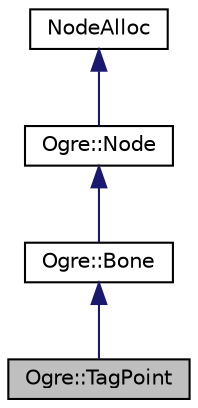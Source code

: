 digraph "Ogre::TagPoint"
{
  bgcolor="transparent";
  edge [fontname="Helvetica",fontsize="10",labelfontname="Helvetica",labelfontsize="10"];
  node [fontname="Helvetica",fontsize="10",shape=record];
  Node0 [label="Ogre::TagPoint",height=0.2,width=0.4,color="black", fillcolor="grey75", style="filled", fontcolor="black"];
  Node1 -> Node0 [dir="back",color="midnightblue",fontsize="10",style="solid",fontname="Helvetica"];
  Node1 [label="Ogre::Bone",height=0.2,width=0.4,color="black",URL="$class_ogre_1_1_bone.html",tooltip="A bone in a skeleton. "];
  Node2 -> Node1 [dir="back",color="midnightblue",fontsize="10",style="solid",fontname="Helvetica"];
  Node2 [label="Ogre::Node",height=0.2,width=0.4,color="black",URL="$class_ogre_1_1_node.html",tooltip="Class representing a general-purpose node an articulated scene graph. "];
  Node3 -> Node2 [dir="back",color="midnightblue",fontsize="10",style="solid",fontname="Helvetica"];
  Node3 [label="NodeAlloc",height=0.2,width=0.4,color="black",URL="$class_ogre_1_1_allocated_object.html"];
}
